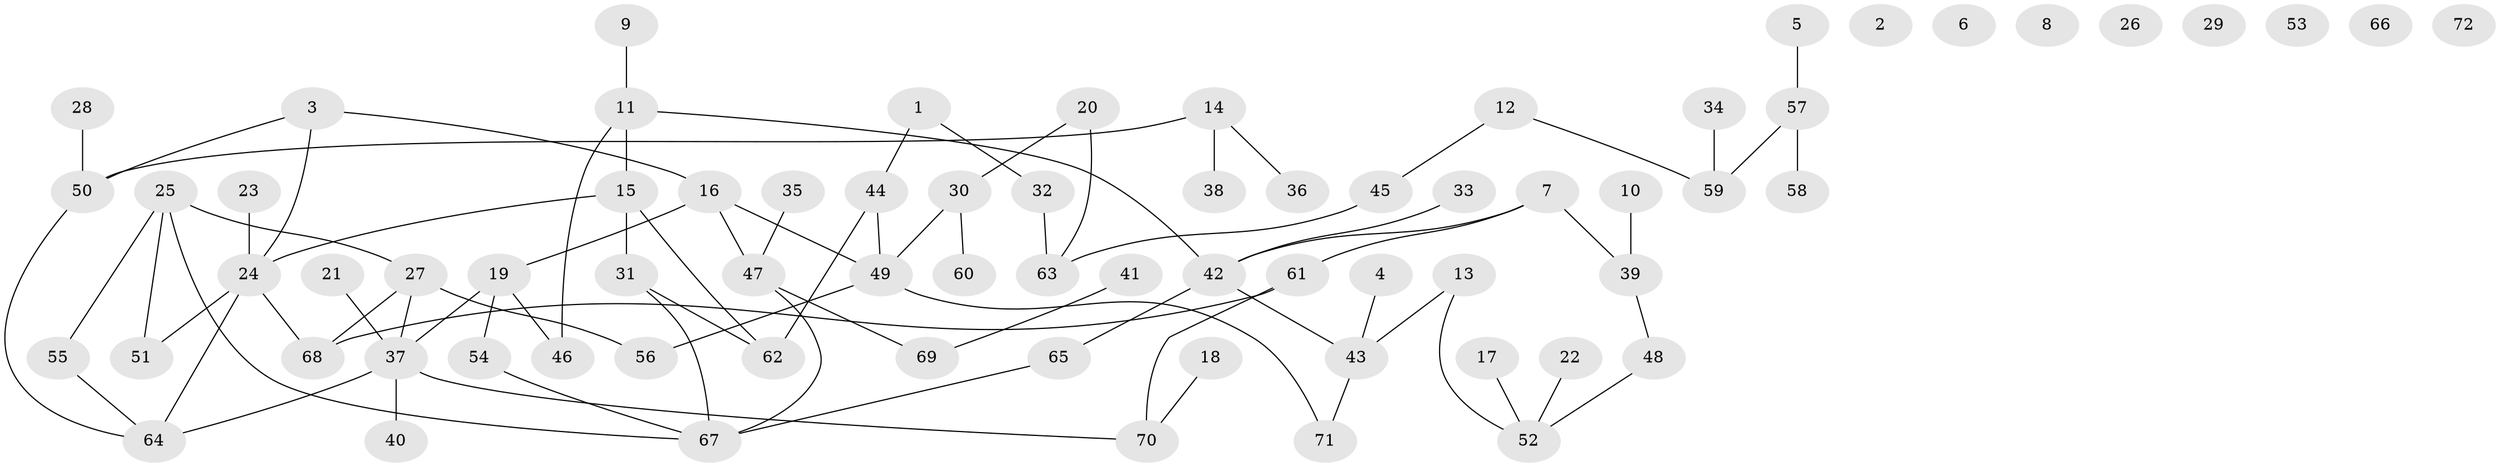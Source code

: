// coarse degree distribution, {1: 0.21428571428571427, 3: 0.2857142857142857, 2: 0.21428571428571427, 4: 0.14285714285714285, 6: 0.07142857142857142, 5: 0.07142857142857142}
// Generated by graph-tools (version 1.1) at 2025/35/03/04/25 23:35:55]
// undirected, 72 vertices, 81 edges
graph export_dot {
  node [color=gray90,style=filled];
  1;
  2;
  3;
  4;
  5;
  6;
  7;
  8;
  9;
  10;
  11;
  12;
  13;
  14;
  15;
  16;
  17;
  18;
  19;
  20;
  21;
  22;
  23;
  24;
  25;
  26;
  27;
  28;
  29;
  30;
  31;
  32;
  33;
  34;
  35;
  36;
  37;
  38;
  39;
  40;
  41;
  42;
  43;
  44;
  45;
  46;
  47;
  48;
  49;
  50;
  51;
  52;
  53;
  54;
  55;
  56;
  57;
  58;
  59;
  60;
  61;
  62;
  63;
  64;
  65;
  66;
  67;
  68;
  69;
  70;
  71;
  72;
  1 -- 32;
  1 -- 44;
  3 -- 16;
  3 -- 24;
  3 -- 50;
  4 -- 43;
  5 -- 57;
  7 -- 39;
  7 -- 42;
  7 -- 61;
  9 -- 11;
  10 -- 39;
  11 -- 15;
  11 -- 42;
  11 -- 46;
  12 -- 45;
  12 -- 59;
  13 -- 43;
  13 -- 52;
  14 -- 36;
  14 -- 38;
  14 -- 50;
  15 -- 24;
  15 -- 31;
  15 -- 62;
  16 -- 19;
  16 -- 47;
  16 -- 49;
  17 -- 52;
  18 -- 70;
  19 -- 37;
  19 -- 46;
  19 -- 54;
  20 -- 30;
  20 -- 63;
  21 -- 37;
  22 -- 52;
  23 -- 24;
  24 -- 51;
  24 -- 64;
  24 -- 68;
  25 -- 27;
  25 -- 51;
  25 -- 55;
  25 -- 67;
  27 -- 37;
  27 -- 56;
  27 -- 68;
  28 -- 50;
  30 -- 49;
  30 -- 60;
  31 -- 62;
  31 -- 67;
  32 -- 63;
  33 -- 42;
  34 -- 59;
  35 -- 47;
  37 -- 40;
  37 -- 64;
  37 -- 70;
  39 -- 48;
  41 -- 69;
  42 -- 43;
  42 -- 65;
  43 -- 71;
  44 -- 49;
  44 -- 62;
  45 -- 63;
  47 -- 67;
  47 -- 69;
  48 -- 52;
  49 -- 56;
  49 -- 71;
  50 -- 64;
  54 -- 67;
  55 -- 64;
  57 -- 58;
  57 -- 59;
  61 -- 68;
  61 -- 70;
  65 -- 67;
}
